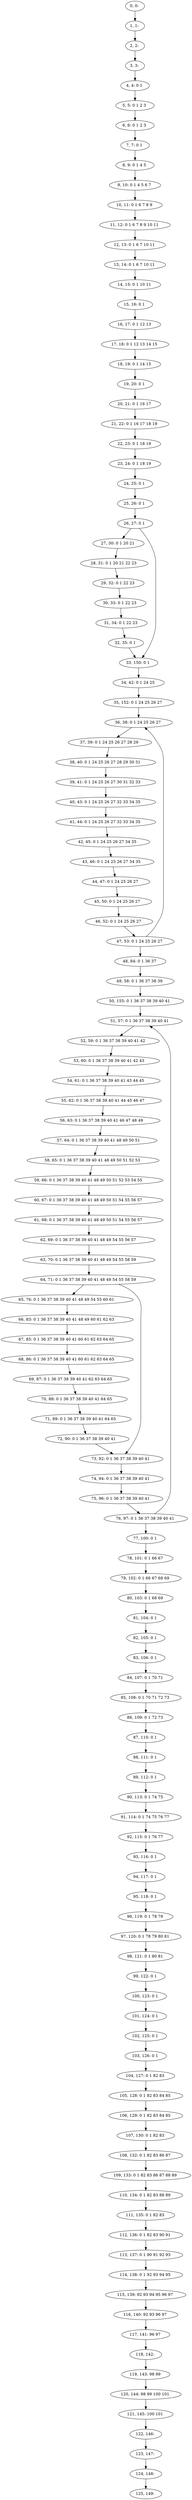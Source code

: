 digraph G {
0[label="0, 0: "];
1[label="1, 1: "];
2[label="2, 2: "];
3[label="3, 3: "];
4[label="4, 4: 0 1 "];
5[label="5, 5: 0 1 2 3 "];
6[label="6, 6: 0 1 2 3 "];
7[label="7, 7: 0 1 "];
8[label="8, 9: 0 1 4 5 "];
9[label="9, 10: 0 1 4 5 6 7 "];
10[label="10, 11: 0 1 6 7 8 9 "];
11[label="11, 12: 0 1 6 7 8 9 10 11 "];
12[label="12, 13: 0 1 6 7 10 11 "];
13[label="13, 14: 0 1 6 7 10 11 "];
14[label="14, 15: 0 1 10 11 "];
15[label="15, 16: 0 1 "];
16[label="16, 17: 0 1 12 13 "];
17[label="17, 18: 0 1 12 13 14 15 "];
18[label="18, 19: 0 1 14 15 "];
19[label="19, 20: 0 1 "];
20[label="20, 21: 0 1 16 17 "];
21[label="21, 22: 0 1 16 17 18 19 "];
22[label="22, 23: 0 1 18 19 "];
23[label="23, 24: 0 1 18 19 "];
24[label="24, 25: 0 1 "];
25[label="25, 26: 0 1 "];
26[label="26, 27: 0 1 "];
27[label="27, 30: 0 1 20 21 "];
28[label="28, 31: 0 1 20 21 22 23 "];
29[label="29, 32: 0 1 22 23 "];
30[label="30, 33: 0 1 22 23 "];
31[label="31, 34: 0 1 22 23 "];
32[label="32, 35: 0 1 "];
33[label="33, 150: 0 1 "];
34[label="34, 42: 0 1 24 25 "];
35[label="35, 152: 0 1 24 25 26 27 "];
36[label="36, 38: 0 1 24 25 26 27 "];
37[label="37, 39: 0 1 24 25 26 27 28 29 "];
38[label="38, 40: 0 1 24 25 26 27 28 29 30 31 "];
39[label="39, 41: 0 1 24 25 26 27 30 31 32 33 "];
40[label="40, 43: 0 1 24 25 26 27 32 33 34 35 "];
41[label="41, 44: 0 1 24 25 26 27 32 33 34 35 "];
42[label="42, 45: 0 1 24 25 26 27 34 35 "];
43[label="43, 46: 0 1 24 25 26 27 34 35 "];
44[label="44, 47: 0 1 24 25 26 27 "];
45[label="45, 50: 0 1 24 25 26 27 "];
46[label="46, 52: 0 1 24 25 26 27 "];
47[label="47, 53: 0 1 24 25 26 27 "];
48[label="48, 84: 0 1 36 37 "];
49[label="49, 58: 0 1 36 37 38 39 "];
50[label="50, 155: 0 1 36 37 38 39 40 41 "];
51[label="51, 57: 0 1 36 37 38 39 40 41 "];
52[label="52, 59: 0 1 36 37 38 39 40 41 42 "];
53[label="53, 60: 0 1 36 37 38 39 40 41 42 43 "];
54[label="54, 61: 0 1 36 37 38 39 40 41 43 44 45 "];
55[label="55, 62: 0 1 36 37 38 39 40 41 44 45 46 47 "];
56[label="56, 63: 0 1 36 37 38 39 40 41 46 47 48 49 "];
57[label="57, 64: 0 1 36 37 38 39 40 41 48 49 50 51 "];
58[label="58, 65: 0 1 36 37 38 39 40 41 48 49 50 51 52 53 "];
59[label="59, 66: 0 1 36 37 38 39 40 41 48 49 50 51 52 53 54 55 "];
60[label="60, 67: 0 1 36 37 38 39 40 41 48 49 50 51 54 55 56 57 "];
61[label="61, 68: 0 1 36 37 38 39 40 41 48 49 50 51 54 55 56 57 "];
62[label="62, 69: 0 1 36 37 38 39 40 41 48 49 54 55 56 57 "];
63[label="63, 70: 0 1 36 37 38 39 40 41 48 49 54 55 58 59 "];
64[label="64, 71: 0 1 36 37 38 39 40 41 48 49 54 55 58 59 "];
65[label="65, 76: 0 1 36 37 38 39 40 41 48 49 54 55 60 61 "];
66[label="66, 83: 0 1 36 37 38 39 40 41 48 49 60 61 62 63 "];
67[label="67, 85: 0 1 36 37 38 39 40 41 60 61 62 63 64 65 "];
68[label="68, 86: 0 1 36 37 38 39 40 41 60 61 62 63 64 65 "];
69[label="69, 87: 0 1 36 37 38 39 40 41 62 63 64 65 "];
70[label="70, 88: 0 1 36 37 38 39 40 41 64 65 "];
71[label="71, 89: 0 1 36 37 38 39 40 41 64 65 "];
72[label="72, 90: 0 1 36 37 38 39 40 41 "];
73[label="73, 92: 0 1 36 37 38 39 40 41 "];
74[label="74, 94: 0 1 36 37 38 39 40 41 "];
75[label="75, 96: 0 1 36 37 38 39 40 41 "];
76[label="76, 97: 0 1 36 37 38 39 40 41 "];
77[label="77, 100: 0 1 "];
78[label="78, 101: 0 1 66 67 "];
79[label="79, 102: 0 1 66 67 68 69 "];
80[label="80, 103: 0 1 68 69 "];
81[label="81, 104: 0 1 "];
82[label="82, 105: 0 1 "];
83[label="83, 106: 0 1 "];
84[label="84, 107: 0 1 70 71 "];
85[label="85, 108: 0 1 70 71 72 73 "];
86[label="86, 109: 0 1 72 73 "];
87[label="87, 110: 0 1 "];
88[label="88, 111: 0 1 "];
89[label="89, 112: 0 1 "];
90[label="90, 113: 0 1 74 75 "];
91[label="91, 114: 0 1 74 75 76 77 "];
92[label="92, 115: 0 1 76 77 "];
93[label="93, 116: 0 1 "];
94[label="94, 117: 0 1 "];
95[label="95, 118: 0 1 "];
96[label="96, 119: 0 1 78 79 "];
97[label="97, 120: 0 1 78 79 80 81 "];
98[label="98, 121: 0 1 80 81 "];
99[label="99, 122: 0 1 "];
100[label="100, 123: 0 1 "];
101[label="101, 124: 0 1 "];
102[label="102, 125: 0 1 "];
103[label="103, 126: 0 1 "];
104[label="104, 127: 0 1 82 83 "];
105[label="105, 128: 0 1 82 83 84 85 "];
106[label="106, 129: 0 1 82 83 84 85 "];
107[label="107, 130: 0 1 82 83 "];
108[label="108, 132: 0 1 82 83 86 87 "];
109[label="109, 133: 0 1 82 83 86 87 88 89 "];
110[label="110, 134: 0 1 82 83 88 89 "];
111[label="111, 135: 0 1 82 83 "];
112[label="112, 136: 0 1 82 83 90 91 "];
113[label="113, 137: 0 1 90 91 92 93 "];
114[label="114, 138: 0 1 92 93 94 95 "];
115[label="115, 139: 92 93 94 95 96 97 "];
116[label="116, 140: 92 93 96 97 "];
117[label="117, 141: 96 97 "];
118[label="118, 142: "];
119[label="119, 143: 98 99 "];
120[label="120, 144: 98 99 100 101 "];
121[label="121, 145: 100 101 "];
122[label="122, 146: "];
123[label="123, 147: "];
124[label="124, 148: "];
125[label="125, 149: "];
0->1 ;
1->2 ;
2->3 ;
3->4 ;
4->5 ;
5->6 ;
6->7 ;
7->8 ;
8->9 ;
9->10 ;
10->11 ;
11->12 ;
12->13 ;
13->14 ;
14->15 ;
15->16 ;
16->17 ;
17->18 ;
18->19 ;
19->20 ;
20->21 ;
21->22 ;
22->23 ;
23->24 ;
24->25 ;
25->26 ;
26->27 ;
26->33 ;
27->28 ;
28->29 ;
29->30 ;
30->31 ;
31->32 ;
32->33 ;
33->34 ;
34->35 ;
35->36 ;
36->37 ;
37->38 ;
38->39 ;
39->40 ;
40->41 ;
41->42 ;
42->43 ;
43->44 ;
44->45 ;
45->46 ;
46->47 ;
47->48 ;
47->36 ;
48->49 ;
49->50 ;
50->51 ;
51->52 ;
52->53 ;
53->54 ;
54->55 ;
55->56 ;
56->57 ;
57->58 ;
58->59 ;
59->60 ;
60->61 ;
61->62 ;
62->63 ;
63->64 ;
64->65 ;
64->73 ;
65->66 ;
66->67 ;
67->68 ;
68->69 ;
69->70 ;
70->71 ;
71->72 ;
72->73 ;
73->74 ;
74->75 ;
75->76 ;
76->77 ;
76->51 ;
77->78 ;
78->79 ;
79->80 ;
80->81 ;
81->82 ;
82->83 ;
83->84 ;
84->85 ;
85->86 ;
86->87 ;
87->88 ;
88->89 ;
89->90 ;
90->91 ;
91->92 ;
92->93 ;
93->94 ;
94->95 ;
95->96 ;
96->97 ;
97->98 ;
98->99 ;
99->100 ;
100->101 ;
101->102 ;
102->103 ;
103->104 ;
104->105 ;
105->106 ;
106->107 ;
107->108 ;
108->109 ;
109->110 ;
110->111 ;
111->112 ;
112->113 ;
113->114 ;
114->115 ;
115->116 ;
116->117 ;
117->118 ;
118->119 ;
119->120 ;
120->121 ;
121->122 ;
122->123 ;
123->124 ;
124->125 ;
}
